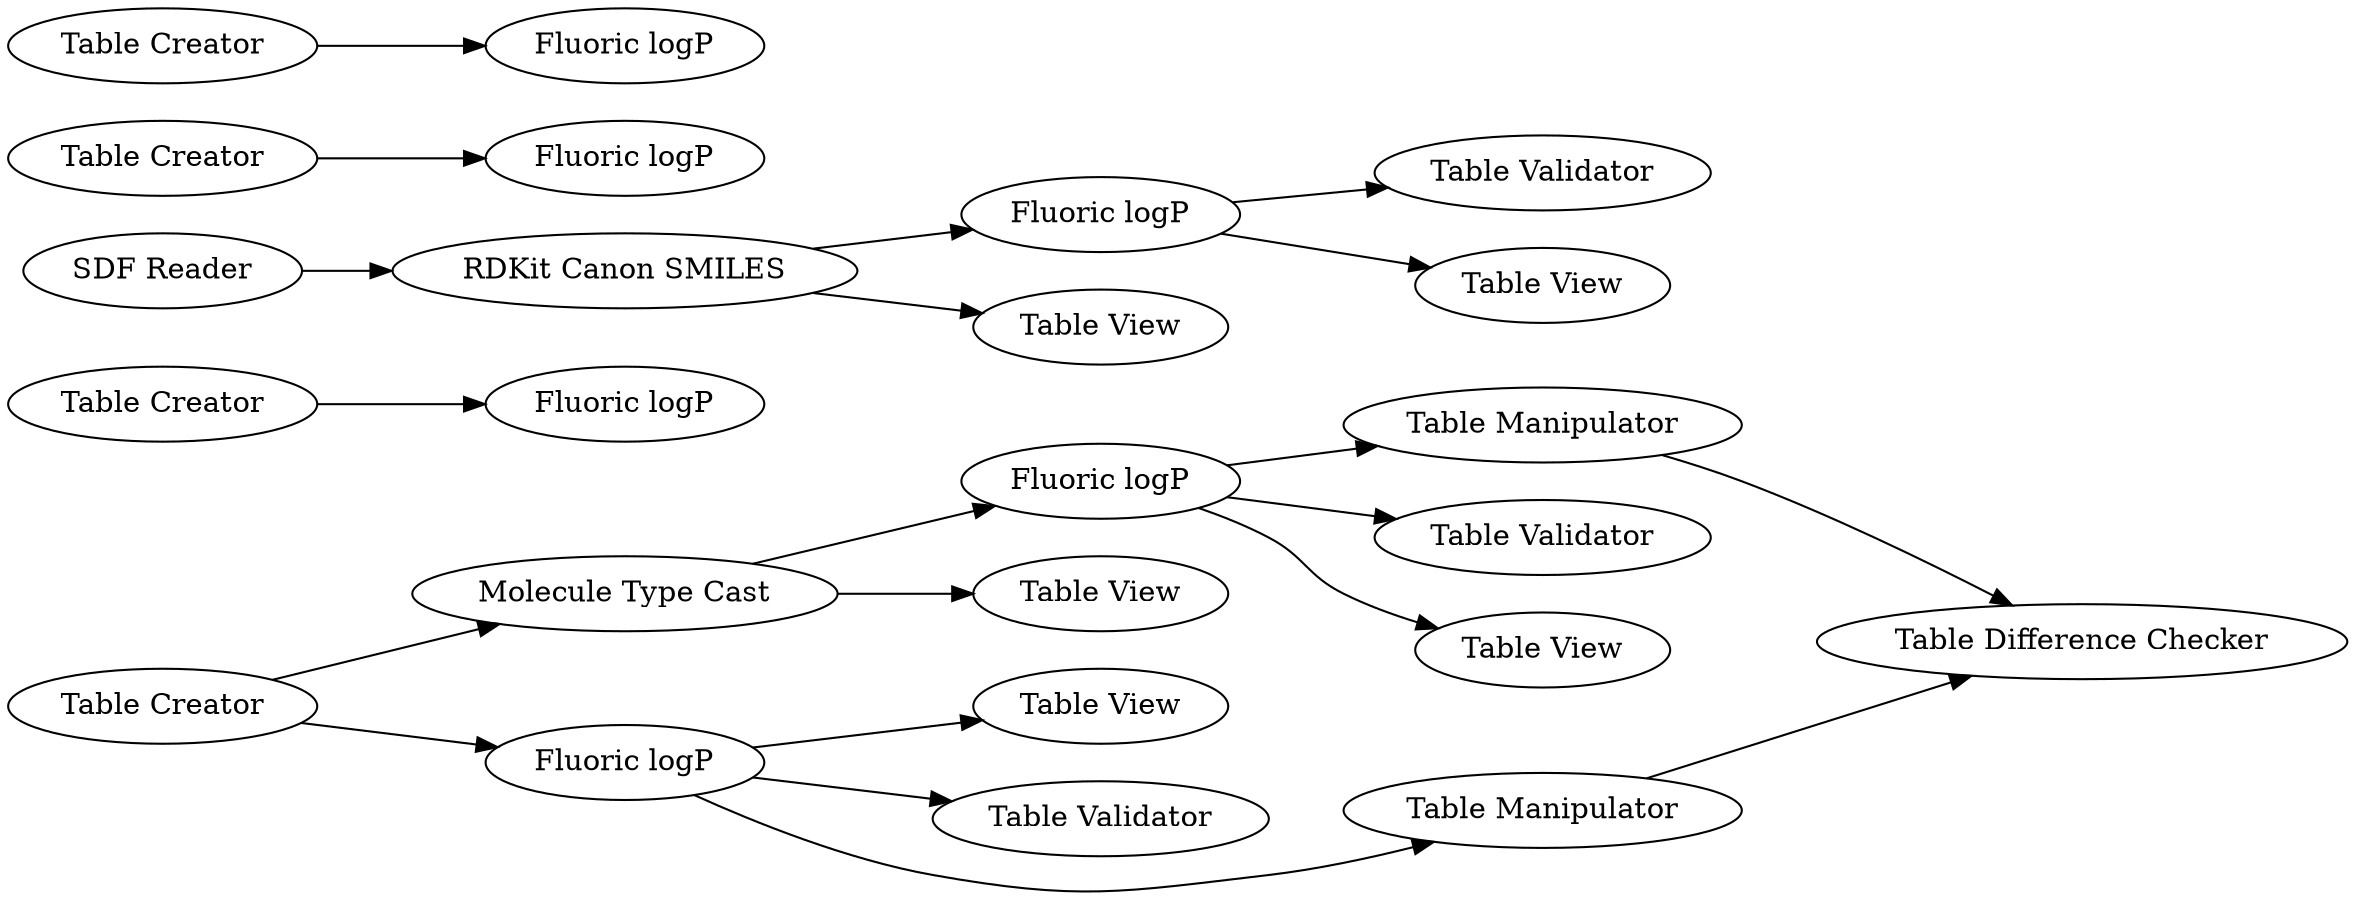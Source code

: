 digraph {
	"-1941901568931706311_51" [label="Table Manipulator"]
	"-1941901568931706311_63" [label="Fluoric logP"]
	"-1941901568931706311_66" [label="Table Validator"]
	"-1941901568931706311_69" [label="Table Validator"]
	"-1941901568931706311_24" [label="Table Creator"]
	"-1941901568931706311_31" [label="Table View"]
	"-1941901568931706311_56" [label="Molecule Type Cast"]
	"-1941901568931706311_4" [label="Table View"]
	"-1941901568931706311_45" [label="RDKit Canon SMILES"]
	"-1941901568931706311_52" [label="Table Difference Checker"]
	"-1941901568931706311_39" [label="SDF Reader"]
	"-1941901568931706311_47" [label="Table View"]
	"-1941901568931706311_16" [label="Table Creator"]
	"-1941901568931706311_59" [label="Fluoric logP"]
	"-1941901568931706311_60" [label="Fluoric logP"]
	"-1941901568931706311_62" [label="Fluoric logP"]
	"-1941901568931706311_65" [label="Table Validator"]
	"-1941901568931706311_22" [label="Table Creator"]
	"-1941901568931706311_61" [label="Fluoric logP"]
	"-1941901568931706311_64" [label="Fluoric logP"]
	"-1941901568931706311_68" [label="Table View"]
	"-1941901568931706311_57" [label="Table View"]
	"-1941901568931706311_50" [label="Table Manipulator"]
	"-1941901568931706311_2" [label="Table Creator"]
	"-1941901568931706311_60" -> "-1941901568931706311_51"
	"-1941901568931706311_56" -> "-1941901568931706311_57"
	"-1941901568931706311_59" -> "-1941901568931706311_4"
	"-1941901568931706311_22" -> "-1941901568931706311_62"
	"-1941901568931706311_16" -> "-1941901568931706311_61"
	"-1941901568931706311_24" -> "-1941901568931706311_63"
	"-1941901568931706311_50" -> "-1941901568931706311_52"
	"-1941901568931706311_64" -> "-1941901568931706311_69"
	"-1941901568931706311_64" -> "-1941901568931706311_47"
	"-1941901568931706311_60" -> "-1941901568931706311_31"
	"-1941901568931706311_51" -> "-1941901568931706311_52"
	"-1941901568931706311_39" -> "-1941901568931706311_45"
	"-1941901568931706311_60" -> "-1941901568931706311_66"
	"-1941901568931706311_45" -> "-1941901568931706311_64"
	"-1941901568931706311_45" -> "-1941901568931706311_68"
	"-1941901568931706311_56" -> "-1941901568931706311_60"
	"-1941901568931706311_59" -> "-1941901568931706311_50"
	"-1941901568931706311_59" -> "-1941901568931706311_65"
	"-1941901568931706311_2" -> "-1941901568931706311_59"
	"-1941901568931706311_2" -> "-1941901568931706311_56"
	rankdir=LR
}
